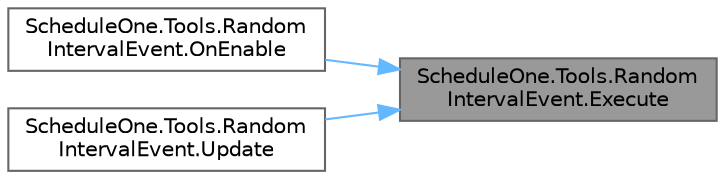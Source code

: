 digraph "ScheduleOne.Tools.RandomIntervalEvent.Execute"
{
 // LATEX_PDF_SIZE
  bgcolor="transparent";
  edge [fontname=Helvetica,fontsize=10,labelfontname=Helvetica,labelfontsize=10];
  node [fontname=Helvetica,fontsize=10,shape=box,height=0.2,width=0.4];
  rankdir="RL";
  Node1 [id="Node000001",label="ScheduleOne.Tools.Random\lIntervalEvent.Execute",height=0.2,width=0.4,color="gray40", fillcolor="grey60", style="filled", fontcolor="black",tooltip=" "];
  Node1 -> Node2 [id="edge1_Node000001_Node000002",dir="back",color="steelblue1",style="solid",tooltip=" "];
  Node2 [id="Node000002",label="ScheduleOne.Tools.Random\lIntervalEvent.OnEnable",height=0.2,width=0.4,color="grey40", fillcolor="white", style="filled",URL="$class_schedule_one_1_1_tools_1_1_random_interval_event.html#aa2c9b5a446598c135eab407710489b21",tooltip=" "];
  Node1 -> Node3 [id="edge2_Node000001_Node000003",dir="back",color="steelblue1",style="solid",tooltip=" "];
  Node3 [id="Node000003",label="ScheduleOne.Tools.Random\lIntervalEvent.Update",height=0.2,width=0.4,color="grey40", fillcolor="white", style="filled",URL="$class_schedule_one_1_1_tools_1_1_random_interval_event.html#a1c2182c0b38b0d0335697c0472fc83e2",tooltip=" "];
}
